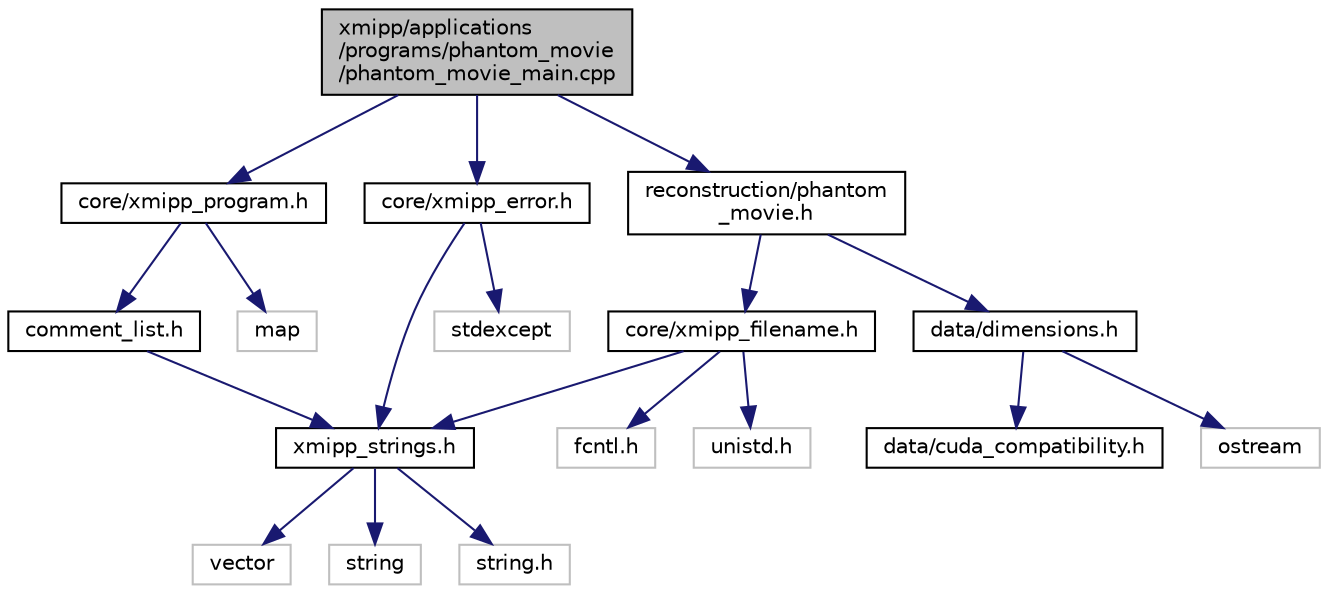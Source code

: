 digraph "xmipp/applications/programs/phantom_movie/phantom_movie_main.cpp"
{
  edge [fontname="Helvetica",fontsize="10",labelfontname="Helvetica",labelfontsize="10"];
  node [fontname="Helvetica",fontsize="10",shape=record];
  Node0 [label="xmipp/applications\l/programs/phantom_movie\l/phantom_movie_main.cpp",height=0.2,width=0.4,color="black", fillcolor="grey75", style="filled", fontcolor="black"];
  Node0 -> Node1 [color="midnightblue",fontsize="10",style="solid",fontname="Helvetica"];
  Node1 [label="core/xmipp_program.h",height=0.2,width=0.4,color="black", fillcolor="white", style="filled",URL="$xmipp__program_8h.html"];
  Node1 -> Node2 [color="midnightblue",fontsize="10",style="solid",fontname="Helvetica"];
  Node2 [label="map",height=0.2,width=0.4,color="grey75", fillcolor="white", style="filled"];
  Node1 -> Node3 [color="midnightblue",fontsize="10",style="solid",fontname="Helvetica"];
  Node3 [label="comment_list.h",height=0.2,width=0.4,color="black", fillcolor="white", style="filled",URL="$comment__list_8h.html"];
  Node3 -> Node4 [color="midnightblue",fontsize="10",style="solid",fontname="Helvetica"];
  Node4 [label="xmipp_strings.h",height=0.2,width=0.4,color="black", fillcolor="white", style="filled",URL="$xmipp__strings_8h.html"];
  Node4 -> Node5 [color="midnightblue",fontsize="10",style="solid",fontname="Helvetica"];
  Node5 [label="vector",height=0.2,width=0.4,color="grey75", fillcolor="white", style="filled"];
  Node4 -> Node6 [color="midnightblue",fontsize="10",style="solid",fontname="Helvetica"];
  Node6 [label="string",height=0.2,width=0.4,color="grey75", fillcolor="white", style="filled"];
  Node4 -> Node7 [color="midnightblue",fontsize="10",style="solid",fontname="Helvetica"];
  Node7 [label="string.h",height=0.2,width=0.4,color="grey75", fillcolor="white", style="filled"];
  Node0 -> Node8 [color="midnightblue",fontsize="10",style="solid",fontname="Helvetica"];
  Node8 [label="reconstruction/phantom\l_movie.h",height=0.2,width=0.4,color="black", fillcolor="white", style="filled",URL="$phantom__movie_8h.html"];
  Node8 -> Node9 [color="midnightblue",fontsize="10",style="solid",fontname="Helvetica"];
  Node9 [label="core/xmipp_filename.h",height=0.2,width=0.4,color="black", fillcolor="white", style="filled",URL="$xmipp__filename_8h.html"];
  Node9 -> Node10 [color="midnightblue",fontsize="10",style="solid",fontname="Helvetica"];
  Node10 [label="unistd.h",height=0.2,width=0.4,color="grey75", fillcolor="white", style="filled"];
  Node9 -> Node4 [color="midnightblue",fontsize="10",style="solid",fontname="Helvetica"];
  Node9 -> Node11 [color="midnightblue",fontsize="10",style="solid",fontname="Helvetica"];
  Node11 [label="fcntl.h",height=0.2,width=0.4,color="grey75", fillcolor="white", style="filled"];
  Node8 -> Node12 [color="midnightblue",fontsize="10",style="solid",fontname="Helvetica"];
  Node12 [label="data/dimensions.h",height=0.2,width=0.4,color="black", fillcolor="white", style="filled",URL="$dimensions_8h.html"];
  Node12 -> Node13 [color="midnightblue",fontsize="10",style="solid",fontname="Helvetica"];
  Node13 [label="ostream",height=0.2,width=0.4,color="grey75", fillcolor="white", style="filled"];
  Node12 -> Node14 [color="midnightblue",fontsize="10",style="solid",fontname="Helvetica"];
  Node14 [label="data/cuda_compatibility.h",height=0.2,width=0.4,color="black", fillcolor="white", style="filled",URL="$data_2cuda__compatibility_8h.html"];
  Node0 -> Node15 [color="midnightblue",fontsize="10",style="solid",fontname="Helvetica"];
  Node15 [label="core/xmipp_error.h",height=0.2,width=0.4,color="black", fillcolor="white", style="filled",URL="$xmipp__error_8h.html"];
  Node15 -> Node16 [color="midnightblue",fontsize="10",style="solid",fontname="Helvetica"];
  Node16 [label="stdexcept",height=0.2,width=0.4,color="grey75", fillcolor="white", style="filled"];
  Node15 -> Node4 [color="midnightblue",fontsize="10",style="solid",fontname="Helvetica"];
}
